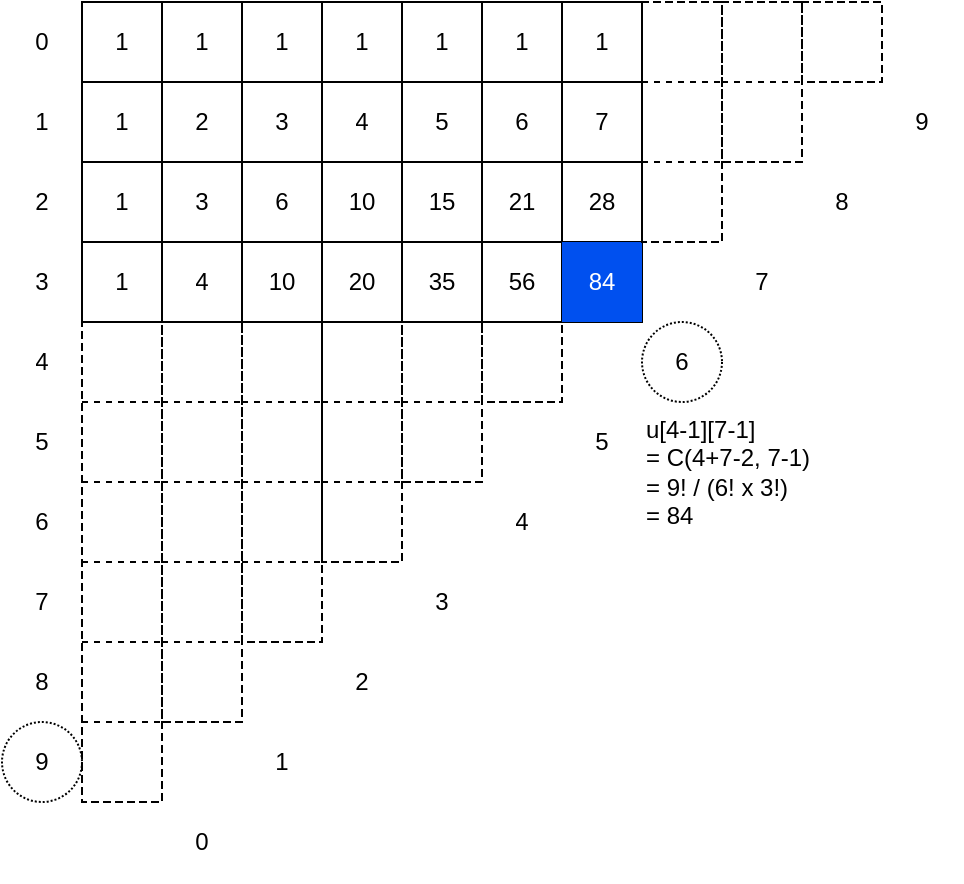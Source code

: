 <mxfile version="24.7.17">
  <diagram name="Page-1" id="bAZ0HwEIb0l5Co6V1uOS">
    <mxGraphModel dx="1008" dy="824" grid="1" gridSize="10" guides="1" tooltips="1" connect="1" arrows="1" fold="1" page="1" pageScale="1" pageWidth="850" pageHeight="1100" math="0" shadow="0">
      <root>
        <mxCell id="0" />
        <mxCell id="1" parent="0" />
        <mxCell id="w5etXG9KgWKZbEA6oeP--1" value="" style="shape=table;startSize=0;container=1;collapsible=0;childLayout=tableLayout;fillColor=none;" parent="1" vertex="1">
          <mxGeometry x="80" y="80" width="280" height="160" as="geometry" />
        </mxCell>
        <mxCell id="w5etXG9KgWKZbEA6oeP--2" value="" style="shape=tableRow;horizontal=0;startSize=0;swimlaneHead=0;swimlaneBody=0;strokeColor=inherit;top=0;left=0;bottom=0;right=0;collapsible=0;dropTarget=0;fillColor=none;points=[[0,0.5],[1,0.5]];portConstraint=eastwest;" parent="w5etXG9KgWKZbEA6oeP--1" vertex="1">
          <mxGeometry width="280" height="40" as="geometry" />
        </mxCell>
        <mxCell id="w5etXG9KgWKZbEA6oeP--3" value="1" style="shape=partialRectangle;html=1;whiteSpace=wrap;connectable=0;strokeColor=inherit;overflow=hidden;fillColor=none;top=0;left=0;bottom=0;right=0;pointerEvents=1;" parent="w5etXG9KgWKZbEA6oeP--2" vertex="1">
          <mxGeometry width="40" height="40" as="geometry">
            <mxRectangle width="40" height="40" as="alternateBounds" />
          </mxGeometry>
        </mxCell>
        <mxCell id="w5etXG9KgWKZbEA6oeP--4" value="1" style="shape=partialRectangle;html=1;whiteSpace=wrap;connectable=0;strokeColor=inherit;overflow=hidden;fillColor=none;top=0;left=0;bottom=0;right=0;pointerEvents=1;" parent="w5etXG9KgWKZbEA6oeP--2" vertex="1">
          <mxGeometry x="40" width="40" height="40" as="geometry">
            <mxRectangle width="40" height="40" as="alternateBounds" />
          </mxGeometry>
        </mxCell>
        <mxCell id="w5etXG9KgWKZbEA6oeP--5" value="1" style="shape=partialRectangle;html=1;whiteSpace=wrap;connectable=0;strokeColor=inherit;overflow=hidden;fillColor=none;top=0;left=0;bottom=0;right=0;pointerEvents=1;" parent="w5etXG9KgWKZbEA6oeP--2" vertex="1">
          <mxGeometry x="80" width="40" height="40" as="geometry">
            <mxRectangle width="40" height="40" as="alternateBounds" />
          </mxGeometry>
        </mxCell>
        <mxCell id="w5etXG9KgWKZbEA6oeP--6" value="1" style="shape=partialRectangle;html=1;whiteSpace=wrap;connectable=0;strokeColor=inherit;overflow=hidden;fillColor=none;top=0;left=0;bottom=0;right=0;pointerEvents=1;" parent="w5etXG9KgWKZbEA6oeP--2" vertex="1">
          <mxGeometry x="120" width="40" height="40" as="geometry">
            <mxRectangle width="40" height="40" as="alternateBounds" />
          </mxGeometry>
        </mxCell>
        <mxCell id="w5etXG9KgWKZbEA6oeP--7" value="1" style="shape=partialRectangle;html=1;whiteSpace=wrap;connectable=0;strokeColor=inherit;overflow=hidden;fillColor=none;top=0;left=0;bottom=0;right=0;pointerEvents=1;" parent="w5etXG9KgWKZbEA6oeP--2" vertex="1">
          <mxGeometry x="160" width="40" height="40" as="geometry">
            <mxRectangle width="40" height="40" as="alternateBounds" />
          </mxGeometry>
        </mxCell>
        <mxCell id="w5etXG9KgWKZbEA6oeP--8" value="1" style="shape=partialRectangle;html=1;whiteSpace=wrap;connectable=0;strokeColor=inherit;overflow=hidden;fillColor=none;top=0;left=0;bottom=0;right=0;pointerEvents=1;" parent="w5etXG9KgWKZbEA6oeP--2" vertex="1">
          <mxGeometry x="200" width="40" height="40" as="geometry">
            <mxRectangle width="40" height="40" as="alternateBounds" />
          </mxGeometry>
        </mxCell>
        <mxCell id="w5etXG9KgWKZbEA6oeP--9" value="1" style="shape=partialRectangle;html=1;whiteSpace=wrap;connectable=0;strokeColor=inherit;overflow=hidden;fillColor=none;top=0;left=0;bottom=0;right=0;pointerEvents=1;" parent="w5etXG9KgWKZbEA6oeP--2" vertex="1">
          <mxGeometry x="240" width="40" height="40" as="geometry">
            <mxRectangle width="40" height="40" as="alternateBounds" />
          </mxGeometry>
        </mxCell>
        <mxCell id="w5etXG9KgWKZbEA6oeP--10" value="" style="shape=tableRow;horizontal=0;startSize=0;swimlaneHead=0;swimlaneBody=0;strokeColor=inherit;top=0;left=0;bottom=0;right=0;collapsible=0;dropTarget=0;fillColor=none;points=[[0,0.5],[1,0.5]];portConstraint=eastwest;" parent="w5etXG9KgWKZbEA6oeP--1" vertex="1">
          <mxGeometry y="40" width="280" height="40" as="geometry" />
        </mxCell>
        <mxCell id="w5etXG9KgWKZbEA6oeP--11" value="1" style="shape=partialRectangle;html=1;whiteSpace=wrap;connectable=0;strokeColor=inherit;overflow=hidden;fillColor=none;top=0;left=0;bottom=0;right=0;pointerEvents=1;" parent="w5etXG9KgWKZbEA6oeP--10" vertex="1">
          <mxGeometry width="40" height="40" as="geometry">
            <mxRectangle width="40" height="40" as="alternateBounds" />
          </mxGeometry>
        </mxCell>
        <mxCell id="w5etXG9KgWKZbEA6oeP--12" value="2" style="shape=partialRectangle;html=1;whiteSpace=wrap;connectable=0;strokeColor=inherit;overflow=hidden;fillColor=none;top=0;left=0;bottom=0;right=0;pointerEvents=1;" parent="w5etXG9KgWKZbEA6oeP--10" vertex="1">
          <mxGeometry x="40" width="40" height="40" as="geometry">
            <mxRectangle width="40" height="40" as="alternateBounds" />
          </mxGeometry>
        </mxCell>
        <mxCell id="w5etXG9KgWKZbEA6oeP--13" value="3" style="shape=partialRectangle;html=1;whiteSpace=wrap;connectable=0;strokeColor=inherit;overflow=hidden;fillColor=none;top=0;left=0;bottom=0;right=0;pointerEvents=1;" parent="w5etXG9KgWKZbEA6oeP--10" vertex="1">
          <mxGeometry x="80" width="40" height="40" as="geometry">
            <mxRectangle width="40" height="40" as="alternateBounds" />
          </mxGeometry>
        </mxCell>
        <mxCell id="w5etXG9KgWKZbEA6oeP--14" value="4" style="shape=partialRectangle;html=1;whiteSpace=wrap;connectable=0;strokeColor=inherit;overflow=hidden;fillColor=none;top=0;left=0;bottom=0;right=0;pointerEvents=1;" parent="w5etXG9KgWKZbEA6oeP--10" vertex="1">
          <mxGeometry x="120" width="40" height="40" as="geometry">
            <mxRectangle width="40" height="40" as="alternateBounds" />
          </mxGeometry>
        </mxCell>
        <mxCell id="w5etXG9KgWKZbEA6oeP--15" value="5" style="shape=partialRectangle;html=1;whiteSpace=wrap;connectable=0;strokeColor=inherit;overflow=hidden;fillColor=none;top=0;left=0;bottom=0;right=0;pointerEvents=1;" parent="w5etXG9KgWKZbEA6oeP--10" vertex="1">
          <mxGeometry x="160" width="40" height="40" as="geometry">
            <mxRectangle width="40" height="40" as="alternateBounds" />
          </mxGeometry>
        </mxCell>
        <mxCell id="w5etXG9KgWKZbEA6oeP--16" value="6" style="shape=partialRectangle;html=1;whiteSpace=wrap;connectable=0;strokeColor=inherit;overflow=hidden;fillColor=none;top=0;left=0;bottom=0;right=0;pointerEvents=1;" parent="w5etXG9KgWKZbEA6oeP--10" vertex="1">
          <mxGeometry x="200" width="40" height="40" as="geometry">
            <mxRectangle width="40" height="40" as="alternateBounds" />
          </mxGeometry>
        </mxCell>
        <mxCell id="w5etXG9KgWKZbEA6oeP--17" value="7" style="shape=partialRectangle;html=1;whiteSpace=wrap;connectable=0;strokeColor=inherit;overflow=hidden;fillColor=none;top=0;left=0;bottom=0;right=0;pointerEvents=1;" parent="w5etXG9KgWKZbEA6oeP--10" vertex="1">
          <mxGeometry x="240" width="40" height="40" as="geometry">
            <mxRectangle width="40" height="40" as="alternateBounds" />
          </mxGeometry>
        </mxCell>
        <mxCell id="w5etXG9KgWKZbEA6oeP--18" value="" style="shape=tableRow;horizontal=0;startSize=0;swimlaneHead=0;swimlaneBody=0;strokeColor=inherit;top=0;left=0;bottom=0;right=0;collapsible=0;dropTarget=0;fillColor=none;points=[[0,0.5],[1,0.5]];portConstraint=eastwest;" parent="w5etXG9KgWKZbEA6oeP--1" vertex="1">
          <mxGeometry y="80" width="280" height="40" as="geometry" />
        </mxCell>
        <mxCell id="w5etXG9KgWKZbEA6oeP--19" value="1" style="shape=partialRectangle;html=1;whiteSpace=wrap;connectable=0;strokeColor=inherit;overflow=hidden;fillColor=none;top=0;left=0;bottom=0;right=0;pointerEvents=1;" parent="w5etXG9KgWKZbEA6oeP--18" vertex="1">
          <mxGeometry width="40" height="40" as="geometry">
            <mxRectangle width="40" height="40" as="alternateBounds" />
          </mxGeometry>
        </mxCell>
        <mxCell id="w5etXG9KgWKZbEA6oeP--20" value="3" style="shape=partialRectangle;html=1;whiteSpace=wrap;connectable=0;strokeColor=inherit;overflow=hidden;fillColor=none;top=0;left=0;bottom=0;right=0;pointerEvents=1;" parent="w5etXG9KgWKZbEA6oeP--18" vertex="1">
          <mxGeometry x="40" width="40" height="40" as="geometry">
            <mxRectangle width="40" height="40" as="alternateBounds" />
          </mxGeometry>
        </mxCell>
        <mxCell id="w5etXG9KgWKZbEA6oeP--21" value="6" style="shape=partialRectangle;html=1;whiteSpace=wrap;connectable=0;strokeColor=inherit;overflow=hidden;fillColor=none;top=0;left=0;bottom=0;right=0;pointerEvents=1;" parent="w5etXG9KgWKZbEA6oeP--18" vertex="1">
          <mxGeometry x="80" width="40" height="40" as="geometry">
            <mxRectangle width="40" height="40" as="alternateBounds" />
          </mxGeometry>
        </mxCell>
        <mxCell id="w5etXG9KgWKZbEA6oeP--22" value="10" style="shape=partialRectangle;html=1;whiteSpace=wrap;connectable=0;strokeColor=inherit;overflow=hidden;fillColor=none;top=0;left=0;bottom=0;right=0;pointerEvents=1;" parent="w5etXG9KgWKZbEA6oeP--18" vertex="1">
          <mxGeometry x="120" width="40" height="40" as="geometry">
            <mxRectangle width="40" height="40" as="alternateBounds" />
          </mxGeometry>
        </mxCell>
        <mxCell id="w5etXG9KgWKZbEA6oeP--23" value="15" style="shape=partialRectangle;html=1;whiteSpace=wrap;connectable=0;strokeColor=inherit;overflow=hidden;fillColor=none;top=0;left=0;bottom=0;right=0;pointerEvents=1;" parent="w5etXG9KgWKZbEA6oeP--18" vertex="1">
          <mxGeometry x="160" width="40" height="40" as="geometry">
            <mxRectangle width="40" height="40" as="alternateBounds" />
          </mxGeometry>
        </mxCell>
        <mxCell id="w5etXG9KgWKZbEA6oeP--24" value="21" style="shape=partialRectangle;html=1;whiteSpace=wrap;connectable=0;strokeColor=inherit;overflow=hidden;fillColor=none;top=0;left=0;bottom=0;right=0;pointerEvents=1;" parent="w5etXG9KgWKZbEA6oeP--18" vertex="1">
          <mxGeometry x="200" width="40" height="40" as="geometry">
            <mxRectangle width="40" height="40" as="alternateBounds" />
          </mxGeometry>
        </mxCell>
        <mxCell id="w5etXG9KgWKZbEA6oeP--25" value="28" style="shape=partialRectangle;html=1;whiteSpace=wrap;connectable=0;strokeColor=inherit;overflow=hidden;fillColor=none;top=0;left=0;bottom=0;right=0;pointerEvents=1;" parent="w5etXG9KgWKZbEA6oeP--18" vertex="1">
          <mxGeometry x="240" width="40" height="40" as="geometry">
            <mxRectangle width="40" height="40" as="alternateBounds" />
          </mxGeometry>
        </mxCell>
        <mxCell id="w5etXG9KgWKZbEA6oeP--26" value="" style="shape=tableRow;horizontal=0;startSize=0;swimlaneHead=0;swimlaneBody=0;strokeColor=inherit;top=0;left=0;bottom=0;right=0;collapsible=0;dropTarget=0;fillColor=none;points=[[0,0.5],[1,0.5]];portConstraint=eastwest;" parent="w5etXG9KgWKZbEA6oeP--1" vertex="1">
          <mxGeometry y="120" width="280" height="40" as="geometry" />
        </mxCell>
        <mxCell id="w5etXG9KgWKZbEA6oeP--27" value="1" style="shape=partialRectangle;html=1;whiteSpace=wrap;connectable=0;strokeColor=inherit;overflow=hidden;fillColor=none;top=0;left=0;bottom=0;right=0;pointerEvents=1;" parent="w5etXG9KgWKZbEA6oeP--26" vertex="1">
          <mxGeometry width="40" height="40" as="geometry">
            <mxRectangle width="40" height="40" as="alternateBounds" />
          </mxGeometry>
        </mxCell>
        <mxCell id="w5etXG9KgWKZbEA6oeP--28" value="4" style="shape=partialRectangle;html=1;whiteSpace=wrap;connectable=0;strokeColor=inherit;overflow=hidden;fillColor=none;top=0;left=0;bottom=0;right=0;pointerEvents=1;" parent="w5etXG9KgWKZbEA6oeP--26" vertex="1">
          <mxGeometry x="40" width="40" height="40" as="geometry">
            <mxRectangle width="40" height="40" as="alternateBounds" />
          </mxGeometry>
        </mxCell>
        <mxCell id="w5etXG9KgWKZbEA6oeP--29" value="10" style="shape=partialRectangle;html=1;whiteSpace=wrap;connectable=0;strokeColor=inherit;overflow=hidden;fillColor=none;top=0;left=0;bottom=0;right=0;pointerEvents=1;" parent="w5etXG9KgWKZbEA6oeP--26" vertex="1">
          <mxGeometry x="80" width="40" height="40" as="geometry">
            <mxRectangle width="40" height="40" as="alternateBounds" />
          </mxGeometry>
        </mxCell>
        <mxCell id="w5etXG9KgWKZbEA6oeP--30" value="20" style="shape=partialRectangle;html=1;whiteSpace=wrap;connectable=0;strokeColor=inherit;overflow=hidden;fillColor=none;top=0;left=0;bottom=0;right=0;pointerEvents=1;" parent="w5etXG9KgWKZbEA6oeP--26" vertex="1">
          <mxGeometry x="120" width="40" height="40" as="geometry">
            <mxRectangle width="40" height="40" as="alternateBounds" />
          </mxGeometry>
        </mxCell>
        <mxCell id="w5etXG9KgWKZbEA6oeP--31" value="35" style="shape=partialRectangle;html=1;whiteSpace=wrap;connectable=0;strokeColor=inherit;overflow=hidden;fillColor=none;top=0;left=0;bottom=0;right=0;pointerEvents=1;" parent="w5etXG9KgWKZbEA6oeP--26" vertex="1">
          <mxGeometry x="160" width="40" height="40" as="geometry">
            <mxRectangle width="40" height="40" as="alternateBounds" />
          </mxGeometry>
        </mxCell>
        <mxCell id="w5etXG9KgWKZbEA6oeP--32" value="56" style="shape=partialRectangle;html=1;whiteSpace=wrap;connectable=0;strokeColor=inherit;overflow=hidden;fillColor=none;top=0;left=0;bottom=0;right=0;pointerEvents=1;" parent="w5etXG9KgWKZbEA6oeP--26" vertex="1">
          <mxGeometry x="200" width="40" height="40" as="geometry">
            <mxRectangle width="40" height="40" as="alternateBounds" />
          </mxGeometry>
        </mxCell>
        <mxCell id="w5etXG9KgWKZbEA6oeP--33" value="84" style="shape=partialRectangle;html=1;whiteSpace=wrap;connectable=0;strokeColor=#001DBC;overflow=hidden;fillColor=#0050ef;top=0;left=0;bottom=0;right=0;pointerEvents=1;fillStyle=auto;strokeWidth=3;fontColor=#ffffff;" parent="w5etXG9KgWKZbEA6oeP--26" vertex="1">
          <mxGeometry x="240" width="40" height="40" as="geometry">
            <mxRectangle width="40" height="40" as="alternateBounds" />
          </mxGeometry>
        </mxCell>
        <mxCell id="w5etXG9KgWKZbEA6oeP--46" value="" style="shape=table;startSize=0;container=1;collapsible=0;childLayout=tableLayout;fillColor=none;strokeColor=none;" parent="1" vertex="1">
          <mxGeometry x="40" y="80" width="40" height="400" as="geometry" />
        </mxCell>
        <mxCell id="w5etXG9KgWKZbEA6oeP--47" value="" style="shape=tableRow;horizontal=0;startSize=0;swimlaneHead=0;swimlaneBody=0;strokeColor=inherit;top=0;left=0;bottom=0;right=0;collapsible=0;dropTarget=0;fillColor=none;points=[[0,0.5],[1,0.5]];portConstraint=eastwest;" parent="w5etXG9KgWKZbEA6oeP--46" vertex="1">
          <mxGeometry width="40" height="40" as="geometry" />
        </mxCell>
        <mxCell id="w5etXG9KgWKZbEA6oeP--48" value="0" style="shape=partialRectangle;html=1;whiteSpace=wrap;connectable=0;strokeColor=inherit;overflow=hidden;fillColor=none;top=0;left=0;bottom=0;right=0;pointerEvents=1;" parent="w5etXG9KgWKZbEA6oeP--47" vertex="1">
          <mxGeometry width="40" height="40" as="geometry">
            <mxRectangle width="40" height="40" as="alternateBounds" />
          </mxGeometry>
        </mxCell>
        <mxCell id="w5etXG9KgWKZbEA6oeP--49" value="" style="shape=tableRow;horizontal=0;startSize=0;swimlaneHead=0;swimlaneBody=0;strokeColor=inherit;top=0;left=0;bottom=0;right=0;collapsible=0;dropTarget=0;fillColor=none;points=[[0,0.5],[1,0.5]];portConstraint=eastwest;" parent="w5etXG9KgWKZbEA6oeP--46" vertex="1">
          <mxGeometry y="40" width="40" height="40" as="geometry" />
        </mxCell>
        <mxCell id="w5etXG9KgWKZbEA6oeP--50" value="1" style="shape=partialRectangle;html=1;whiteSpace=wrap;connectable=0;strokeColor=inherit;overflow=hidden;fillColor=none;top=0;left=0;bottom=0;right=0;pointerEvents=1;" parent="w5etXG9KgWKZbEA6oeP--49" vertex="1">
          <mxGeometry width="40" height="40" as="geometry">
            <mxRectangle width="40" height="40" as="alternateBounds" />
          </mxGeometry>
        </mxCell>
        <mxCell id="w5etXG9KgWKZbEA6oeP--51" value="" style="shape=tableRow;horizontal=0;startSize=0;swimlaneHead=0;swimlaneBody=0;strokeColor=inherit;top=0;left=0;bottom=0;right=0;collapsible=0;dropTarget=0;fillColor=none;points=[[0,0.5],[1,0.5]];portConstraint=eastwest;" parent="w5etXG9KgWKZbEA6oeP--46" vertex="1">
          <mxGeometry y="80" width="40" height="40" as="geometry" />
        </mxCell>
        <mxCell id="w5etXG9KgWKZbEA6oeP--52" value="2" style="shape=partialRectangle;html=1;whiteSpace=wrap;connectable=0;strokeColor=inherit;overflow=hidden;fillColor=none;top=0;left=0;bottom=0;right=0;pointerEvents=1;" parent="w5etXG9KgWKZbEA6oeP--51" vertex="1">
          <mxGeometry width="40" height="40" as="geometry">
            <mxRectangle width="40" height="40" as="alternateBounds" />
          </mxGeometry>
        </mxCell>
        <mxCell id="w5etXG9KgWKZbEA6oeP--53" value="" style="shape=tableRow;horizontal=0;startSize=0;swimlaneHead=0;swimlaneBody=0;strokeColor=inherit;top=0;left=0;bottom=0;right=0;collapsible=0;dropTarget=0;fillColor=none;points=[[0,0.5],[1,0.5]];portConstraint=eastwest;" parent="w5etXG9KgWKZbEA6oeP--46" vertex="1">
          <mxGeometry y="120" width="40" height="40" as="geometry" />
        </mxCell>
        <mxCell id="w5etXG9KgWKZbEA6oeP--54" value="3" style="shape=partialRectangle;html=1;whiteSpace=wrap;connectable=0;strokeColor=inherit;overflow=hidden;fillColor=none;top=0;left=0;bottom=0;right=0;pointerEvents=1;" parent="w5etXG9KgWKZbEA6oeP--53" vertex="1">
          <mxGeometry width="40" height="40" as="geometry">
            <mxRectangle width="40" height="40" as="alternateBounds" />
          </mxGeometry>
        </mxCell>
        <mxCell id="w5etXG9KgWKZbEA6oeP--55" value="" style="shape=tableRow;horizontal=0;startSize=0;swimlaneHead=0;swimlaneBody=0;strokeColor=inherit;top=0;left=0;bottom=0;right=0;collapsible=0;dropTarget=0;fillColor=none;points=[[0,0.5],[1,0.5]];portConstraint=eastwest;" parent="w5etXG9KgWKZbEA6oeP--46" vertex="1">
          <mxGeometry y="160" width="40" height="40" as="geometry" />
        </mxCell>
        <mxCell id="w5etXG9KgWKZbEA6oeP--56" value="4" style="shape=partialRectangle;html=1;whiteSpace=wrap;connectable=0;strokeColor=inherit;overflow=hidden;fillColor=none;top=0;left=0;bottom=0;right=0;pointerEvents=1;" parent="w5etXG9KgWKZbEA6oeP--55" vertex="1">
          <mxGeometry width="40" height="40" as="geometry">
            <mxRectangle width="40" height="40" as="alternateBounds" />
          </mxGeometry>
        </mxCell>
        <mxCell id="w5etXG9KgWKZbEA6oeP--57" value="" style="shape=tableRow;horizontal=0;startSize=0;swimlaneHead=0;swimlaneBody=0;strokeColor=inherit;top=0;left=0;bottom=0;right=0;collapsible=0;dropTarget=0;fillColor=none;points=[[0,0.5],[1,0.5]];portConstraint=eastwest;" parent="w5etXG9KgWKZbEA6oeP--46" vertex="1">
          <mxGeometry y="200" width="40" height="40" as="geometry" />
        </mxCell>
        <mxCell id="w5etXG9KgWKZbEA6oeP--58" value="5" style="shape=partialRectangle;html=1;whiteSpace=wrap;connectable=0;strokeColor=inherit;overflow=hidden;fillColor=none;top=0;left=0;bottom=0;right=0;pointerEvents=1;" parent="w5etXG9KgWKZbEA6oeP--57" vertex="1">
          <mxGeometry width="40" height="40" as="geometry">
            <mxRectangle width="40" height="40" as="alternateBounds" />
          </mxGeometry>
        </mxCell>
        <mxCell id="w5etXG9KgWKZbEA6oeP--59" value="" style="shape=tableRow;horizontal=0;startSize=0;swimlaneHead=0;swimlaneBody=0;strokeColor=inherit;top=0;left=0;bottom=0;right=0;collapsible=0;dropTarget=0;fillColor=none;points=[[0,0.5],[1,0.5]];portConstraint=eastwest;" parent="w5etXG9KgWKZbEA6oeP--46" vertex="1">
          <mxGeometry y="240" width="40" height="40" as="geometry" />
        </mxCell>
        <mxCell id="w5etXG9KgWKZbEA6oeP--60" value="6" style="shape=partialRectangle;html=1;whiteSpace=wrap;connectable=0;strokeColor=inherit;overflow=hidden;fillColor=none;top=0;left=0;bottom=0;right=0;pointerEvents=1;" parent="w5etXG9KgWKZbEA6oeP--59" vertex="1">
          <mxGeometry width="40" height="40" as="geometry">
            <mxRectangle width="40" height="40" as="alternateBounds" />
          </mxGeometry>
        </mxCell>
        <mxCell id="w5etXG9KgWKZbEA6oeP--61" value="" style="shape=tableRow;horizontal=0;startSize=0;swimlaneHead=0;swimlaneBody=0;strokeColor=inherit;top=0;left=0;bottom=0;right=0;collapsible=0;dropTarget=0;fillColor=none;points=[[0,0.5],[1,0.5]];portConstraint=eastwest;" parent="w5etXG9KgWKZbEA6oeP--46" vertex="1">
          <mxGeometry y="280" width="40" height="40" as="geometry" />
        </mxCell>
        <mxCell id="w5etXG9KgWKZbEA6oeP--62" value="7" style="shape=partialRectangle;html=1;whiteSpace=wrap;connectable=0;strokeColor=inherit;overflow=hidden;fillColor=none;top=0;left=0;bottom=0;right=0;pointerEvents=1;" parent="w5etXG9KgWKZbEA6oeP--61" vertex="1">
          <mxGeometry width="40" height="40" as="geometry">
            <mxRectangle width="40" height="40" as="alternateBounds" />
          </mxGeometry>
        </mxCell>
        <mxCell id="w5etXG9KgWKZbEA6oeP--63" value="" style="shape=tableRow;horizontal=0;startSize=0;swimlaneHead=0;swimlaneBody=0;strokeColor=inherit;top=0;left=0;bottom=0;right=0;collapsible=0;dropTarget=0;fillColor=none;points=[[0,0.5],[1,0.5]];portConstraint=eastwest;" parent="w5etXG9KgWKZbEA6oeP--46" vertex="1">
          <mxGeometry y="320" width="40" height="40" as="geometry" />
        </mxCell>
        <mxCell id="w5etXG9KgWKZbEA6oeP--64" value="8" style="shape=partialRectangle;html=1;whiteSpace=wrap;connectable=0;strokeColor=inherit;overflow=hidden;fillColor=none;top=0;left=0;bottom=0;right=0;pointerEvents=1;" parent="w5etXG9KgWKZbEA6oeP--63" vertex="1">
          <mxGeometry width="40" height="40" as="geometry">
            <mxRectangle width="40" height="40" as="alternateBounds" />
          </mxGeometry>
        </mxCell>
        <mxCell id="w5etXG9KgWKZbEA6oeP--65" value="" style="shape=tableRow;horizontal=0;startSize=0;swimlaneHead=0;swimlaneBody=0;strokeColor=inherit;top=0;left=0;bottom=0;right=0;collapsible=0;dropTarget=0;fillColor=none;points=[[0,0.5],[1,0.5]];portConstraint=eastwest;" parent="w5etXG9KgWKZbEA6oeP--46" vertex="1">
          <mxGeometry y="360" width="40" height="40" as="geometry" />
        </mxCell>
        <mxCell id="w5etXG9KgWKZbEA6oeP--66" value="9" style="shape=partialRectangle;html=1;whiteSpace=wrap;connectable=0;strokeColor=inherit;overflow=hidden;fillColor=none;top=0;left=0;bottom=0;right=0;pointerEvents=1;" parent="w5etXG9KgWKZbEA6oeP--65" vertex="1">
          <mxGeometry width="40" height="40" as="geometry">
            <mxRectangle width="40" height="40" as="alternateBounds" />
          </mxGeometry>
        </mxCell>
        <mxCell id="w5etXG9KgWKZbEA6oeP--67" value="" style="shape=table;startSize=0;container=1;collapsible=0;childLayout=tableLayout;dashed=1;fillColor=none;" parent="1" vertex="1">
          <mxGeometry x="80" y="240" width="40" height="240" as="geometry" />
        </mxCell>
        <mxCell id="w5etXG9KgWKZbEA6oeP--68" value="" style="shape=tableRow;horizontal=0;startSize=0;swimlaneHead=0;swimlaneBody=0;strokeColor=inherit;top=0;left=0;bottom=0;right=0;collapsible=0;dropTarget=0;fillColor=none;points=[[0,0.5],[1,0.5]];portConstraint=eastwest;" parent="w5etXG9KgWKZbEA6oeP--67" vertex="1">
          <mxGeometry width="40" height="40" as="geometry" />
        </mxCell>
        <mxCell id="w5etXG9KgWKZbEA6oeP--69" value="" style="shape=partialRectangle;html=1;whiteSpace=wrap;connectable=0;strokeColor=inherit;overflow=hidden;fillColor=none;top=0;left=0;bottom=0;right=0;pointerEvents=1;" parent="w5etXG9KgWKZbEA6oeP--68" vertex="1">
          <mxGeometry width="40" height="40" as="geometry">
            <mxRectangle width="40" height="40" as="alternateBounds" />
          </mxGeometry>
        </mxCell>
        <mxCell id="w5etXG9KgWKZbEA6oeP--70" value="" style="shape=tableRow;horizontal=0;startSize=0;swimlaneHead=0;swimlaneBody=0;strokeColor=inherit;top=0;left=0;bottom=0;right=0;collapsible=0;dropTarget=0;fillColor=none;points=[[0,0.5],[1,0.5]];portConstraint=eastwest;" parent="w5etXG9KgWKZbEA6oeP--67" vertex="1">
          <mxGeometry y="40" width="40" height="40" as="geometry" />
        </mxCell>
        <mxCell id="w5etXG9KgWKZbEA6oeP--71" value="" style="shape=partialRectangle;html=1;whiteSpace=wrap;connectable=0;strokeColor=inherit;overflow=hidden;fillColor=none;top=0;left=0;bottom=0;right=0;pointerEvents=1;" parent="w5etXG9KgWKZbEA6oeP--70" vertex="1">
          <mxGeometry width="40" height="40" as="geometry">
            <mxRectangle width="40" height="40" as="alternateBounds" />
          </mxGeometry>
        </mxCell>
        <mxCell id="w5etXG9KgWKZbEA6oeP--72" value="" style="shape=tableRow;horizontal=0;startSize=0;swimlaneHead=0;swimlaneBody=0;strokeColor=inherit;top=0;left=0;bottom=0;right=0;collapsible=0;dropTarget=0;fillColor=none;points=[[0,0.5],[1,0.5]];portConstraint=eastwest;" parent="w5etXG9KgWKZbEA6oeP--67" vertex="1">
          <mxGeometry y="80" width="40" height="40" as="geometry" />
        </mxCell>
        <mxCell id="w5etXG9KgWKZbEA6oeP--73" value="" style="shape=partialRectangle;html=1;whiteSpace=wrap;connectable=0;strokeColor=inherit;overflow=hidden;fillColor=none;top=0;left=0;bottom=0;right=0;pointerEvents=1;" parent="w5etXG9KgWKZbEA6oeP--72" vertex="1">
          <mxGeometry width="40" height="40" as="geometry">
            <mxRectangle width="40" height="40" as="alternateBounds" />
          </mxGeometry>
        </mxCell>
        <mxCell id="w5etXG9KgWKZbEA6oeP--74" value="" style="shape=tableRow;horizontal=0;startSize=0;swimlaneHead=0;swimlaneBody=0;strokeColor=inherit;top=0;left=0;bottom=0;right=0;collapsible=0;dropTarget=0;fillColor=none;points=[[0,0.5],[1,0.5]];portConstraint=eastwest;" parent="w5etXG9KgWKZbEA6oeP--67" vertex="1">
          <mxGeometry y="120" width="40" height="40" as="geometry" />
        </mxCell>
        <mxCell id="w5etXG9KgWKZbEA6oeP--75" value="" style="shape=partialRectangle;html=1;whiteSpace=wrap;connectable=0;strokeColor=inherit;overflow=hidden;fillColor=none;top=0;left=0;bottom=0;right=0;pointerEvents=1;" parent="w5etXG9KgWKZbEA6oeP--74" vertex="1">
          <mxGeometry width="40" height="40" as="geometry">
            <mxRectangle width="40" height="40" as="alternateBounds" />
          </mxGeometry>
        </mxCell>
        <mxCell id="w5etXG9KgWKZbEA6oeP--76" value="" style="shape=tableRow;horizontal=0;startSize=0;swimlaneHead=0;swimlaneBody=0;strokeColor=inherit;top=0;left=0;bottom=0;right=0;collapsible=0;dropTarget=0;fillColor=none;points=[[0,0.5],[1,0.5]];portConstraint=eastwest;" parent="w5etXG9KgWKZbEA6oeP--67" vertex="1">
          <mxGeometry y="160" width="40" height="40" as="geometry" />
        </mxCell>
        <mxCell id="w5etXG9KgWKZbEA6oeP--77" value="" style="shape=partialRectangle;html=1;whiteSpace=wrap;connectable=0;strokeColor=inherit;overflow=hidden;fillColor=none;top=0;left=0;bottom=0;right=0;pointerEvents=1;" parent="w5etXG9KgWKZbEA6oeP--76" vertex="1">
          <mxGeometry width="40" height="40" as="geometry">
            <mxRectangle width="40" height="40" as="alternateBounds" />
          </mxGeometry>
        </mxCell>
        <mxCell id="w5etXG9KgWKZbEA6oeP--78" value="" style="shape=tableRow;horizontal=0;startSize=0;swimlaneHead=0;swimlaneBody=0;strokeColor=inherit;top=0;left=0;bottom=0;right=0;collapsible=0;dropTarget=0;fillColor=none;points=[[0,0.5],[1,0.5]];portConstraint=eastwest;" parent="w5etXG9KgWKZbEA6oeP--67" vertex="1">
          <mxGeometry y="200" width="40" height="40" as="geometry" />
        </mxCell>
        <mxCell id="w5etXG9KgWKZbEA6oeP--79" value="" style="shape=partialRectangle;html=1;whiteSpace=wrap;connectable=0;strokeColor=inherit;overflow=hidden;fillColor=none;top=0;left=0;bottom=0;right=0;pointerEvents=1;" parent="w5etXG9KgWKZbEA6oeP--78" vertex="1">
          <mxGeometry width="40" height="40" as="geometry">
            <mxRectangle width="40" height="40" as="alternateBounds" />
          </mxGeometry>
        </mxCell>
        <mxCell id="w5etXG9KgWKZbEA6oeP--80" value="" style="shape=table;startSize=0;container=1;collapsible=0;childLayout=tableLayout;dashed=1;fillColor=none;" parent="1" vertex="1">
          <mxGeometry x="120" y="240" width="40" height="200" as="geometry" />
        </mxCell>
        <mxCell id="w5etXG9KgWKZbEA6oeP--81" value="" style="shape=tableRow;horizontal=0;startSize=0;swimlaneHead=0;swimlaneBody=0;strokeColor=inherit;top=0;left=0;bottom=0;right=0;collapsible=0;dropTarget=0;fillColor=none;points=[[0,0.5],[1,0.5]];portConstraint=eastwest;" parent="w5etXG9KgWKZbEA6oeP--80" vertex="1">
          <mxGeometry width="40" height="40" as="geometry" />
        </mxCell>
        <mxCell id="w5etXG9KgWKZbEA6oeP--82" value="" style="shape=partialRectangle;html=1;whiteSpace=wrap;connectable=0;strokeColor=inherit;overflow=hidden;fillColor=none;top=0;left=0;bottom=0;right=0;pointerEvents=1;" parent="w5etXG9KgWKZbEA6oeP--81" vertex="1">
          <mxGeometry width="40" height="40" as="geometry">
            <mxRectangle width="40" height="40" as="alternateBounds" />
          </mxGeometry>
        </mxCell>
        <mxCell id="w5etXG9KgWKZbEA6oeP--83" value="" style="shape=tableRow;horizontal=0;startSize=0;swimlaneHead=0;swimlaneBody=0;strokeColor=inherit;top=0;left=0;bottom=0;right=0;collapsible=0;dropTarget=0;fillColor=none;points=[[0,0.5],[1,0.5]];portConstraint=eastwest;" parent="w5etXG9KgWKZbEA6oeP--80" vertex="1">
          <mxGeometry y="40" width="40" height="40" as="geometry" />
        </mxCell>
        <mxCell id="w5etXG9KgWKZbEA6oeP--84" value="" style="shape=partialRectangle;html=1;whiteSpace=wrap;connectable=0;strokeColor=inherit;overflow=hidden;fillColor=none;top=0;left=0;bottom=0;right=0;pointerEvents=1;" parent="w5etXG9KgWKZbEA6oeP--83" vertex="1">
          <mxGeometry width="40" height="40" as="geometry">
            <mxRectangle width="40" height="40" as="alternateBounds" />
          </mxGeometry>
        </mxCell>
        <mxCell id="w5etXG9KgWKZbEA6oeP--85" value="" style="shape=tableRow;horizontal=0;startSize=0;swimlaneHead=0;swimlaneBody=0;strokeColor=inherit;top=0;left=0;bottom=0;right=0;collapsible=0;dropTarget=0;fillColor=none;points=[[0,0.5],[1,0.5]];portConstraint=eastwest;" parent="w5etXG9KgWKZbEA6oeP--80" vertex="1">
          <mxGeometry y="80" width="40" height="40" as="geometry" />
        </mxCell>
        <mxCell id="w5etXG9KgWKZbEA6oeP--86" value="" style="shape=partialRectangle;html=1;whiteSpace=wrap;connectable=0;strokeColor=inherit;overflow=hidden;fillColor=none;top=0;left=0;bottom=0;right=0;pointerEvents=1;" parent="w5etXG9KgWKZbEA6oeP--85" vertex="1">
          <mxGeometry width="40" height="40" as="geometry">
            <mxRectangle width="40" height="40" as="alternateBounds" />
          </mxGeometry>
        </mxCell>
        <mxCell id="w5etXG9KgWKZbEA6oeP--87" value="" style="shape=tableRow;horizontal=0;startSize=0;swimlaneHead=0;swimlaneBody=0;strokeColor=inherit;top=0;left=0;bottom=0;right=0;collapsible=0;dropTarget=0;fillColor=none;points=[[0,0.5],[1,0.5]];portConstraint=eastwest;" parent="w5etXG9KgWKZbEA6oeP--80" vertex="1">
          <mxGeometry y="120" width="40" height="40" as="geometry" />
        </mxCell>
        <mxCell id="w5etXG9KgWKZbEA6oeP--88" value="" style="shape=partialRectangle;html=1;whiteSpace=wrap;connectable=0;strokeColor=inherit;overflow=hidden;fillColor=none;top=0;left=0;bottom=0;right=0;pointerEvents=1;" parent="w5etXG9KgWKZbEA6oeP--87" vertex="1">
          <mxGeometry width="40" height="40" as="geometry">
            <mxRectangle width="40" height="40" as="alternateBounds" />
          </mxGeometry>
        </mxCell>
        <mxCell id="w5etXG9KgWKZbEA6oeP--89" value="" style="shape=tableRow;horizontal=0;startSize=0;swimlaneHead=0;swimlaneBody=0;strokeColor=inherit;top=0;left=0;bottom=0;right=0;collapsible=0;dropTarget=0;fillColor=none;points=[[0,0.5],[1,0.5]];portConstraint=eastwest;" parent="w5etXG9KgWKZbEA6oeP--80" vertex="1">
          <mxGeometry y="160" width="40" height="40" as="geometry" />
        </mxCell>
        <mxCell id="w5etXG9KgWKZbEA6oeP--90" value="" style="shape=partialRectangle;html=1;whiteSpace=wrap;connectable=0;strokeColor=inherit;overflow=hidden;fillColor=none;top=0;left=0;bottom=0;right=0;pointerEvents=1;" parent="w5etXG9KgWKZbEA6oeP--89" vertex="1">
          <mxGeometry width="40" height="40" as="geometry">
            <mxRectangle width="40" height="40" as="alternateBounds" />
          </mxGeometry>
        </mxCell>
        <mxCell id="w5etXG9KgWKZbEA6oeP--93" value="" style="shape=table;startSize=0;container=1;collapsible=0;childLayout=tableLayout;dashed=1;fillColor=none;" parent="1" vertex="1">
          <mxGeometry x="160" y="240" width="40" height="160" as="geometry" />
        </mxCell>
        <mxCell id="w5etXG9KgWKZbEA6oeP--94" value="" style="shape=tableRow;horizontal=0;startSize=0;swimlaneHead=0;swimlaneBody=0;strokeColor=inherit;top=0;left=0;bottom=0;right=0;collapsible=0;dropTarget=0;fillColor=none;points=[[0,0.5],[1,0.5]];portConstraint=eastwest;" parent="w5etXG9KgWKZbEA6oeP--93" vertex="1">
          <mxGeometry width="40" height="40" as="geometry" />
        </mxCell>
        <mxCell id="w5etXG9KgWKZbEA6oeP--95" value="" style="shape=partialRectangle;html=1;whiteSpace=wrap;connectable=0;strokeColor=inherit;overflow=hidden;fillColor=none;top=0;left=0;bottom=0;right=0;pointerEvents=1;" parent="w5etXG9KgWKZbEA6oeP--94" vertex="1">
          <mxGeometry width="40" height="40" as="geometry">
            <mxRectangle width="40" height="40" as="alternateBounds" />
          </mxGeometry>
        </mxCell>
        <mxCell id="w5etXG9KgWKZbEA6oeP--96" value="" style="shape=tableRow;horizontal=0;startSize=0;swimlaneHead=0;swimlaneBody=0;strokeColor=inherit;top=0;left=0;bottom=0;right=0;collapsible=0;dropTarget=0;fillColor=none;points=[[0,0.5],[1,0.5]];portConstraint=eastwest;" parent="w5etXG9KgWKZbEA6oeP--93" vertex="1">
          <mxGeometry y="40" width="40" height="40" as="geometry" />
        </mxCell>
        <mxCell id="w5etXG9KgWKZbEA6oeP--97" value="" style="shape=partialRectangle;html=1;whiteSpace=wrap;connectable=0;strokeColor=inherit;overflow=hidden;fillColor=none;top=0;left=0;bottom=0;right=0;pointerEvents=1;" parent="w5etXG9KgWKZbEA6oeP--96" vertex="1">
          <mxGeometry width="40" height="40" as="geometry">
            <mxRectangle width="40" height="40" as="alternateBounds" />
          </mxGeometry>
        </mxCell>
        <mxCell id="w5etXG9KgWKZbEA6oeP--98" value="" style="shape=tableRow;horizontal=0;startSize=0;swimlaneHead=0;swimlaneBody=0;strokeColor=inherit;top=0;left=0;bottom=0;right=0;collapsible=0;dropTarget=0;fillColor=none;points=[[0,0.5],[1,0.5]];portConstraint=eastwest;" parent="w5etXG9KgWKZbEA6oeP--93" vertex="1">
          <mxGeometry y="80" width="40" height="40" as="geometry" />
        </mxCell>
        <mxCell id="w5etXG9KgWKZbEA6oeP--99" value="" style="shape=partialRectangle;html=1;whiteSpace=wrap;connectable=0;strokeColor=inherit;overflow=hidden;fillColor=none;top=0;left=0;bottom=0;right=0;pointerEvents=1;" parent="w5etXG9KgWKZbEA6oeP--98" vertex="1">
          <mxGeometry width="40" height="40" as="geometry">
            <mxRectangle width="40" height="40" as="alternateBounds" />
          </mxGeometry>
        </mxCell>
        <mxCell id="w5etXG9KgWKZbEA6oeP--100" value="" style="shape=tableRow;horizontal=0;startSize=0;swimlaneHead=0;swimlaneBody=0;strokeColor=inherit;top=0;left=0;bottom=0;right=0;collapsible=0;dropTarget=0;fillColor=none;points=[[0,0.5],[1,0.5]];portConstraint=eastwest;" parent="w5etXG9KgWKZbEA6oeP--93" vertex="1">
          <mxGeometry y="120" width="40" height="40" as="geometry" />
        </mxCell>
        <mxCell id="w5etXG9KgWKZbEA6oeP--101" value="" style="shape=partialRectangle;html=1;whiteSpace=wrap;connectable=0;strokeColor=inherit;overflow=hidden;fillColor=none;top=0;left=0;bottom=0;right=0;pointerEvents=1;" parent="w5etXG9KgWKZbEA6oeP--100" vertex="1">
          <mxGeometry width="40" height="40" as="geometry">
            <mxRectangle width="40" height="40" as="alternateBounds" />
          </mxGeometry>
        </mxCell>
        <mxCell id="w5etXG9KgWKZbEA6oeP--104" value="" style="shape=table;startSize=0;container=1;collapsible=0;childLayout=tableLayout;dashed=1;fillColor=none;" parent="1" vertex="1">
          <mxGeometry x="200" y="240" width="40" height="120" as="geometry" />
        </mxCell>
        <mxCell id="w5etXG9KgWKZbEA6oeP--105" value="" style="shape=tableRow;horizontal=0;startSize=0;swimlaneHead=0;swimlaneBody=0;strokeColor=inherit;top=0;left=0;bottom=0;right=0;collapsible=0;dropTarget=0;fillColor=none;points=[[0,0.5],[1,0.5]];portConstraint=eastwest;" parent="w5etXG9KgWKZbEA6oeP--104" vertex="1">
          <mxGeometry width="40" height="40" as="geometry" />
        </mxCell>
        <mxCell id="w5etXG9KgWKZbEA6oeP--106" value="" style="shape=partialRectangle;html=1;whiteSpace=wrap;connectable=0;strokeColor=inherit;overflow=hidden;fillColor=none;top=0;left=0;bottom=0;right=0;pointerEvents=1;" parent="w5etXG9KgWKZbEA6oeP--105" vertex="1">
          <mxGeometry width="40" height="40" as="geometry">
            <mxRectangle width="40" height="40" as="alternateBounds" />
          </mxGeometry>
        </mxCell>
        <mxCell id="w5etXG9KgWKZbEA6oeP--107" value="" style="shape=tableRow;horizontal=0;startSize=0;swimlaneHead=0;swimlaneBody=0;strokeColor=inherit;top=0;left=0;bottom=0;right=0;collapsible=0;dropTarget=0;fillColor=none;points=[[0,0.5],[1,0.5]];portConstraint=eastwest;" parent="w5etXG9KgWKZbEA6oeP--104" vertex="1">
          <mxGeometry y="40" width="40" height="40" as="geometry" />
        </mxCell>
        <mxCell id="w5etXG9KgWKZbEA6oeP--108" value="" style="shape=partialRectangle;html=1;whiteSpace=wrap;connectable=0;strokeColor=inherit;overflow=hidden;fillColor=none;top=0;left=0;bottom=0;right=0;pointerEvents=1;" parent="w5etXG9KgWKZbEA6oeP--107" vertex="1">
          <mxGeometry width="40" height="40" as="geometry">
            <mxRectangle width="40" height="40" as="alternateBounds" />
          </mxGeometry>
        </mxCell>
        <mxCell id="w5etXG9KgWKZbEA6oeP--109" value="" style="shape=tableRow;horizontal=0;startSize=0;swimlaneHead=0;swimlaneBody=0;strokeColor=inherit;top=0;left=0;bottom=0;right=0;collapsible=0;dropTarget=0;fillColor=none;points=[[0,0.5],[1,0.5]];portConstraint=eastwest;" parent="w5etXG9KgWKZbEA6oeP--104" vertex="1">
          <mxGeometry y="80" width="40" height="40" as="geometry" />
        </mxCell>
        <mxCell id="w5etXG9KgWKZbEA6oeP--110" value="" style="shape=partialRectangle;html=1;whiteSpace=wrap;connectable=0;strokeColor=inherit;overflow=hidden;fillColor=none;top=0;left=0;bottom=0;right=0;pointerEvents=1;" parent="w5etXG9KgWKZbEA6oeP--109" vertex="1">
          <mxGeometry width="40" height="40" as="geometry">
            <mxRectangle width="40" height="40" as="alternateBounds" />
          </mxGeometry>
        </mxCell>
        <mxCell id="w5etXG9KgWKZbEA6oeP--113" value="" style="shape=table;startSize=0;container=1;collapsible=0;childLayout=tableLayout;dashed=1;fillColor=none;" parent="1" vertex="1">
          <mxGeometry x="240" y="240" width="40" height="80" as="geometry" />
        </mxCell>
        <mxCell id="w5etXG9KgWKZbEA6oeP--114" value="" style="shape=tableRow;horizontal=0;startSize=0;swimlaneHead=0;swimlaneBody=0;strokeColor=inherit;top=0;left=0;bottom=0;right=0;collapsible=0;dropTarget=0;fillColor=none;points=[[0,0.5],[1,0.5]];portConstraint=eastwest;" parent="w5etXG9KgWKZbEA6oeP--113" vertex="1">
          <mxGeometry width="40" height="40" as="geometry" />
        </mxCell>
        <mxCell id="w5etXG9KgWKZbEA6oeP--115" value="" style="shape=partialRectangle;html=1;whiteSpace=wrap;connectable=0;strokeColor=inherit;overflow=hidden;fillColor=none;top=0;left=0;bottom=0;right=0;pointerEvents=1;" parent="w5etXG9KgWKZbEA6oeP--114" vertex="1">
          <mxGeometry width="40" height="40" as="geometry">
            <mxRectangle width="40" height="40" as="alternateBounds" />
          </mxGeometry>
        </mxCell>
        <mxCell id="w5etXG9KgWKZbEA6oeP--116" value="" style="shape=tableRow;horizontal=0;startSize=0;swimlaneHead=0;swimlaneBody=0;strokeColor=inherit;top=0;left=0;bottom=0;right=0;collapsible=0;dropTarget=0;fillColor=none;points=[[0,0.5],[1,0.5]];portConstraint=eastwest;" parent="w5etXG9KgWKZbEA6oeP--113" vertex="1">
          <mxGeometry y="40" width="40" height="40" as="geometry" />
        </mxCell>
        <mxCell id="w5etXG9KgWKZbEA6oeP--117" value="" style="shape=partialRectangle;html=1;whiteSpace=wrap;connectable=0;strokeColor=inherit;overflow=hidden;fillColor=none;top=0;left=0;bottom=0;right=0;pointerEvents=1;" parent="w5etXG9KgWKZbEA6oeP--116" vertex="1">
          <mxGeometry width="40" height="40" as="geometry">
            <mxRectangle width="40" height="40" as="alternateBounds" />
          </mxGeometry>
        </mxCell>
        <mxCell id="w5etXG9KgWKZbEA6oeP--120" value="" style="shape=table;startSize=0;container=1;collapsible=0;childLayout=tableLayout;dashed=1;fillColor=none;" parent="1" vertex="1">
          <mxGeometry x="280" y="240" width="40" height="40" as="geometry" />
        </mxCell>
        <mxCell id="w5etXG9KgWKZbEA6oeP--121" value="" style="shape=tableRow;horizontal=0;startSize=0;swimlaneHead=0;swimlaneBody=0;strokeColor=inherit;top=0;left=0;bottom=0;right=0;collapsible=0;dropTarget=0;fillColor=none;points=[[0,0.5],[1,0.5]];portConstraint=eastwest;" parent="w5etXG9KgWKZbEA6oeP--120" vertex="1">
          <mxGeometry width="40" height="40" as="geometry" />
        </mxCell>
        <mxCell id="w5etXG9KgWKZbEA6oeP--122" value="" style="shape=partialRectangle;html=1;whiteSpace=wrap;connectable=0;strokeColor=inherit;overflow=hidden;fillColor=none;top=0;left=0;bottom=0;right=0;pointerEvents=1;" parent="w5etXG9KgWKZbEA6oeP--121" vertex="1">
          <mxGeometry width="40" height="40" as="geometry">
            <mxRectangle width="40" height="40" as="alternateBounds" />
          </mxGeometry>
        </mxCell>
        <mxCell id="w5etXG9KgWKZbEA6oeP--243" value="" style="shape=table;startSize=0;container=1;collapsible=0;childLayout=tableLayout;dashed=1;fillColor=none;" parent="1" vertex="1">
          <mxGeometry x="360" y="80" width="40" height="120" as="geometry" />
        </mxCell>
        <mxCell id="w5etXG9KgWKZbEA6oeP--244" value="" style="shape=tableRow;horizontal=0;startSize=0;swimlaneHead=0;swimlaneBody=0;strokeColor=inherit;top=0;left=0;bottom=0;right=0;collapsible=0;dropTarget=0;fillColor=none;points=[[0,0.5],[1,0.5]];portConstraint=eastwest;" parent="w5etXG9KgWKZbEA6oeP--243" vertex="1">
          <mxGeometry width="40" height="40" as="geometry" />
        </mxCell>
        <mxCell id="w5etXG9KgWKZbEA6oeP--245" value="" style="shape=partialRectangle;html=1;whiteSpace=wrap;connectable=0;strokeColor=inherit;overflow=hidden;fillColor=none;top=0;left=0;bottom=0;right=0;pointerEvents=1;" parent="w5etXG9KgWKZbEA6oeP--244" vertex="1">
          <mxGeometry width="40" height="40" as="geometry">
            <mxRectangle width="40" height="40" as="alternateBounds" />
          </mxGeometry>
        </mxCell>
        <mxCell id="w5etXG9KgWKZbEA6oeP--246" value="" style="shape=tableRow;horizontal=0;startSize=0;swimlaneHead=0;swimlaneBody=0;strokeColor=inherit;top=0;left=0;bottom=0;right=0;collapsible=0;dropTarget=0;fillColor=none;points=[[0,0.5],[1,0.5]];portConstraint=eastwest;" parent="w5etXG9KgWKZbEA6oeP--243" vertex="1">
          <mxGeometry y="40" width="40" height="40" as="geometry" />
        </mxCell>
        <mxCell id="w5etXG9KgWKZbEA6oeP--247" value="" style="shape=partialRectangle;html=1;whiteSpace=wrap;connectable=0;strokeColor=inherit;overflow=hidden;fillColor=none;top=0;left=0;bottom=0;right=0;pointerEvents=1;" parent="w5etXG9KgWKZbEA6oeP--246" vertex="1">
          <mxGeometry width="40" height="40" as="geometry">
            <mxRectangle width="40" height="40" as="alternateBounds" />
          </mxGeometry>
        </mxCell>
        <mxCell id="w5etXG9KgWKZbEA6oeP--248" value="" style="shape=tableRow;horizontal=0;startSize=0;swimlaneHead=0;swimlaneBody=0;strokeColor=inherit;top=0;left=0;bottom=0;right=0;collapsible=0;dropTarget=0;fillColor=none;points=[[0,0.5],[1,0.5]];portConstraint=eastwest;" parent="w5etXG9KgWKZbEA6oeP--243" vertex="1">
          <mxGeometry y="80" width="40" height="40" as="geometry" />
        </mxCell>
        <mxCell id="w5etXG9KgWKZbEA6oeP--249" value="" style="shape=partialRectangle;html=1;whiteSpace=wrap;connectable=0;strokeColor=inherit;overflow=hidden;fillColor=none;top=0;left=0;bottom=0;right=0;pointerEvents=1;" parent="w5etXG9KgWKZbEA6oeP--248" vertex="1">
          <mxGeometry width="40" height="40" as="geometry">
            <mxRectangle width="40" height="40" as="alternateBounds" />
          </mxGeometry>
        </mxCell>
        <mxCell id="w5etXG9KgWKZbEA6oeP--250" value="" style="shape=table;startSize=0;container=1;collapsible=0;childLayout=tableLayout;dashed=1;fillColor=none;" parent="1" vertex="1">
          <mxGeometry x="400" y="80" width="40" height="80" as="geometry" />
        </mxCell>
        <mxCell id="w5etXG9KgWKZbEA6oeP--251" value="" style="shape=tableRow;horizontal=0;startSize=0;swimlaneHead=0;swimlaneBody=0;strokeColor=inherit;top=0;left=0;bottom=0;right=0;collapsible=0;dropTarget=0;fillColor=none;points=[[0,0.5],[1,0.5]];portConstraint=eastwest;" parent="w5etXG9KgWKZbEA6oeP--250" vertex="1">
          <mxGeometry width="40" height="40" as="geometry" />
        </mxCell>
        <mxCell id="w5etXG9KgWKZbEA6oeP--252" value="" style="shape=partialRectangle;html=1;whiteSpace=wrap;connectable=0;strokeColor=inherit;overflow=hidden;fillColor=none;top=0;left=0;bottom=0;right=0;pointerEvents=1;" parent="w5etXG9KgWKZbEA6oeP--251" vertex="1">
          <mxGeometry width="40" height="40" as="geometry">
            <mxRectangle width="40" height="40" as="alternateBounds" />
          </mxGeometry>
        </mxCell>
        <mxCell id="w5etXG9KgWKZbEA6oeP--253" value="" style="shape=tableRow;horizontal=0;startSize=0;swimlaneHead=0;swimlaneBody=0;strokeColor=inherit;top=0;left=0;bottom=0;right=0;collapsible=0;dropTarget=0;fillColor=none;points=[[0,0.5],[1,0.5]];portConstraint=eastwest;" parent="w5etXG9KgWKZbEA6oeP--250" vertex="1">
          <mxGeometry y="40" width="40" height="40" as="geometry" />
        </mxCell>
        <mxCell id="w5etXG9KgWKZbEA6oeP--254" value="" style="shape=partialRectangle;html=1;whiteSpace=wrap;connectable=0;strokeColor=inherit;overflow=hidden;fillColor=none;top=0;left=0;bottom=0;right=0;pointerEvents=1;" parent="w5etXG9KgWKZbEA6oeP--253" vertex="1">
          <mxGeometry width="40" height="40" as="geometry">
            <mxRectangle width="40" height="40" as="alternateBounds" />
          </mxGeometry>
        </mxCell>
        <mxCell id="w5etXG9KgWKZbEA6oeP--255" value="" style="shape=table;startSize=0;container=1;collapsible=0;childLayout=tableLayout;dashed=1;fillColor=none;" parent="1" vertex="1">
          <mxGeometry x="440" y="80" width="40" height="40" as="geometry" />
        </mxCell>
        <mxCell id="w5etXG9KgWKZbEA6oeP--256" value="" style="shape=tableRow;horizontal=0;startSize=0;swimlaneHead=0;swimlaneBody=0;strokeColor=inherit;top=0;left=0;bottom=0;right=0;collapsible=0;dropTarget=0;fillColor=none;points=[[0,0.5],[1,0.5]];portConstraint=eastwest;" parent="w5etXG9KgWKZbEA6oeP--255" vertex="1">
          <mxGeometry width="40" height="40" as="geometry" />
        </mxCell>
        <mxCell id="w5etXG9KgWKZbEA6oeP--257" value="" style="shape=partialRectangle;html=1;whiteSpace=wrap;connectable=0;strokeColor=inherit;overflow=hidden;fillColor=none;top=0;left=0;bottom=0;right=0;pointerEvents=1;" parent="w5etXG9KgWKZbEA6oeP--256" vertex="1">
          <mxGeometry width="40" height="40" as="geometry">
            <mxRectangle width="40" height="40" as="alternateBounds" />
          </mxGeometry>
        </mxCell>
        <mxCell id="w5etXG9KgWKZbEA6oeP--258" value="" style="ellipse;whiteSpace=wrap;html=1;aspect=fixed;fillColor=none;dashed=1;dashPattern=1 1;" parent="1" vertex="1">
          <mxGeometry x="40" y="440" width="40" height="40" as="geometry" />
        </mxCell>
        <mxCell id="w5etXG9KgWKZbEA6oeP--259" value="" style="ellipse;whiteSpace=wrap;html=1;aspect=fixed;fillColor=none;dashed=1;dashPattern=1 1;" parent="1" vertex="1">
          <mxGeometry x="360" y="240" width="40" height="40" as="geometry" />
        </mxCell>
        <mxCell id="w5etXG9KgWKZbEA6oeP--261" value="u[4-1][7-1]&lt;div&gt;= C(4+7-2, 7-1)&lt;/div&gt;&lt;div&gt;= 9! / (6! x 3!)&lt;/div&gt;&lt;div&gt;= 84&lt;/div&gt;" style="text;html=1;align=left;verticalAlign=top;whiteSpace=wrap;rounded=0;" parent="1" vertex="1">
          <mxGeometry x="360" y="280" width="120" height="80" as="geometry" />
        </mxCell>
        <mxCell id="gbKc9VasJ1f3abAY7LDF-1" value="" style="shape=table;startSize=0;container=1;collapsible=0;childLayout=tableLayout;dashed=1;fillColor=none;strokeColor=none;" vertex="1" parent="1">
          <mxGeometry x="120" y="480" width="40" height="40" as="geometry" />
        </mxCell>
        <mxCell id="gbKc9VasJ1f3abAY7LDF-2" value="" style="shape=tableRow;horizontal=0;startSize=0;swimlaneHead=0;swimlaneBody=0;strokeColor=inherit;top=0;left=0;bottom=0;right=0;collapsible=0;dropTarget=0;fillColor=none;points=[[0,0.5],[1,0.5]];portConstraint=eastwest;" vertex="1" parent="gbKc9VasJ1f3abAY7LDF-1">
          <mxGeometry width="40" height="40" as="geometry" />
        </mxCell>
        <mxCell id="gbKc9VasJ1f3abAY7LDF-3" value="0" style="shape=partialRectangle;html=1;whiteSpace=wrap;connectable=0;strokeColor=inherit;overflow=hidden;fillColor=none;top=0;left=0;bottom=0;right=0;pointerEvents=1;" vertex="1" parent="gbKc9VasJ1f3abAY7LDF-2">
          <mxGeometry width="40" height="40" as="geometry">
            <mxRectangle width="40" height="40" as="alternateBounds" />
          </mxGeometry>
        </mxCell>
        <mxCell id="gbKc9VasJ1f3abAY7LDF-4" value="" style="shape=table;startSize=0;container=1;collapsible=0;childLayout=tableLayout;dashed=1;fillColor=none;strokeColor=none;" vertex="1" parent="1">
          <mxGeometry x="160" y="440" width="40" height="40" as="geometry" />
        </mxCell>
        <mxCell id="gbKc9VasJ1f3abAY7LDF-5" value="" style="shape=tableRow;horizontal=0;startSize=0;swimlaneHead=0;swimlaneBody=0;strokeColor=inherit;top=0;left=0;bottom=0;right=0;collapsible=0;dropTarget=0;fillColor=none;points=[[0,0.5],[1,0.5]];portConstraint=eastwest;" vertex="1" parent="gbKc9VasJ1f3abAY7LDF-4">
          <mxGeometry width="40" height="40" as="geometry" />
        </mxCell>
        <mxCell id="gbKc9VasJ1f3abAY7LDF-6" value="1" style="shape=partialRectangle;html=1;whiteSpace=wrap;connectable=0;strokeColor=inherit;overflow=hidden;fillColor=none;top=0;left=0;bottom=0;right=0;pointerEvents=1;" vertex="1" parent="gbKc9VasJ1f3abAY7LDF-5">
          <mxGeometry width="40" height="40" as="geometry">
            <mxRectangle width="40" height="40" as="alternateBounds" />
          </mxGeometry>
        </mxCell>
        <mxCell id="gbKc9VasJ1f3abAY7LDF-7" value="" style="shape=table;startSize=0;container=1;collapsible=0;childLayout=tableLayout;dashed=1;fillColor=none;strokeColor=none;" vertex="1" parent="1">
          <mxGeometry x="200" y="400" width="40" height="40" as="geometry" />
        </mxCell>
        <mxCell id="gbKc9VasJ1f3abAY7LDF-8" value="" style="shape=tableRow;horizontal=0;startSize=0;swimlaneHead=0;swimlaneBody=0;strokeColor=inherit;top=0;left=0;bottom=0;right=0;collapsible=0;dropTarget=0;fillColor=none;points=[[0,0.5],[1,0.5]];portConstraint=eastwest;" vertex="1" parent="gbKc9VasJ1f3abAY7LDF-7">
          <mxGeometry width="40" height="40" as="geometry" />
        </mxCell>
        <mxCell id="gbKc9VasJ1f3abAY7LDF-9" value="2" style="shape=partialRectangle;html=1;whiteSpace=wrap;connectable=0;strokeColor=inherit;overflow=hidden;fillColor=none;top=0;left=0;bottom=0;right=0;pointerEvents=1;" vertex="1" parent="gbKc9VasJ1f3abAY7LDF-8">
          <mxGeometry width="40" height="40" as="geometry">
            <mxRectangle width="40" height="40" as="alternateBounds" />
          </mxGeometry>
        </mxCell>
        <mxCell id="gbKc9VasJ1f3abAY7LDF-10" value="" style="shape=table;startSize=0;container=1;collapsible=0;childLayout=tableLayout;dashed=1;fillColor=none;strokeColor=none;" vertex="1" parent="1">
          <mxGeometry x="240" y="360" width="40" height="40" as="geometry" />
        </mxCell>
        <mxCell id="gbKc9VasJ1f3abAY7LDF-11" value="" style="shape=tableRow;horizontal=0;startSize=0;swimlaneHead=0;swimlaneBody=0;strokeColor=inherit;top=0;left=0;bottom=0;right=0;collapsible=0;dropTarget=0;fillColor=none;points=[[0,0.5],[1,0.5]];portConstraint=eastwest;" vertex="1" parent="gbKc9VasJ1f3abAY7LDF-10">
          <mxGeometry width="40" height="40" as="geometry" />
        </mxCell>
        <mxCell id="gbKc9VasJ1f3abAY7LDF-12" value="3" style="shape=partialRectangle;html=1;whiteSpace=wrap;connectable=0;strokeColor=inherit;overflow=hidden;fillColor=none;top=0;left=0;bottom=0;right=0;pointerEvents=1;" vertex="1" parent="gbKc9VasJ1f3abAY7LDF-11">
          <mxGeometry width="40" height="40" as="geometry">
            <mxRectangle width="40" height="40" as="alternateBounds" />
          </mxGeometry>
        </mxCell>
        <mxCell id="gbKc9VasJ1f3abAY7LDF-13" value="" style="shape=table;startSize=0;container=1;collapsible=0;childLayout=tableLayout;dashed=1;fillColor=none;strokeColor=none;" vertex="1" parent="1">
          <mxGeometry x="280" y="320" width="40" height="40" as="geometry" />
        </mxCell>
        <mxCell id="gbKc9VasJ1f3abAY7LDF-14" value="" style="shape=tableRow;horizontal=0;startSize=0;swimlaneHead=0;swimlaneBody=0;strokeColor=inherit;top=0;left=0;bottom=0;right=0;collapsible=0;dropTarget=0;fillColor=none;points=[[0,0.5],[1,0.5]];portConstraint=eastwest;" vertex="1" parent="gbKc9VasJ1f3abAY7LDF-13">
          <mxGeometry width="40" height="40" as="geometry" />
        </mxCell>
        <mxCell id="gbKc9VasJ1f3abAY7LDF-15" value="4" style="shape=partialRectangle;html=1;whiteSpace=wrap;connectable=0;strokeColor=inherit;overflow=hidden;fillColor=none;top=0;left=0;bottom=0;right=0;pointerEvents=1;" vertex="1" parent="gbKc9VasJ1f3abAY7LDF-14">
          <mxGeometry width="40" height="40" as="geometry">
            <mxRectangle width="40" height="40" as="alternateBounds" />
          </mxGeometry>
        </mxCell>
        <mxCell id="gbKc9VasJ1f3abAY7LDF-16" value="" style="shape=table;startSize=0;container=1;collapsible=0;childLayout=tableLayout;dashed=1;fillColor=none;strokeColor=none;" vertex="1" parent="1">
          <mxGeometry x="320" y="280" width="40" height="40" as="geometry" />
        </mxCell>
        <mxCell id="gbKc9VasJ1f3abAY7LDF-17" value="" style="shape=tableRow;horizontal=0;startSize=0;swimlaneHead=0;swimlaneBody=0;strokeColor=inherit;top=0;left=0;bottom=0;right=0;collapsible=0;dropTarget=0;fillColor=none;points=[[0,0.5],[1,0.5]];portConstraint=eastwest;" vertex="1" parent="gbKc9VasJ1f3abAY7LDF-16">
          <mxGeometry width="40" height="40" as="geometry" />
        </mxCell>
        <mxCell id="gbKc9VasJ1f3abAY7LDF-18" value="5" style="shape=partialRectangle;html=1;whiteSpace=wrap;connectable=0;strokeColor=inherit;overflow=hidden;fillColor=none;top=0;left=0;bottom=0;right=0;pointerEvents=1;" vertex="1" parent="gbKc9VasJ1f3abAY7LDF-17">
          <mxGeometry width="40" height="40" as="geometry">
            <mxRectangle width="40" height="40" as="alternateBounds" />
          </mxGeometry>
        </mxCell>
        <mxCell id="gbKc9VasJ1f3abAY7LDF-19" value="" style="shape=table;startSize=0;container=1;collapsible=0;childLayout=tableLayout;dashed=1;fillColor=none;strokeColor=none;" vertex="1" parent="1">
          <mxGeometry x="360" y="240" width="40" height="40" as="geometry" />
        </mxCell>
        <mxCell id="gbKc9VasJ1f3abAY7LDF-20" value="" style="shape=tableRow;horizontal=0;startSize=0;swimlaneHead=0;swimlaneBody=0;strokeColor=inherit;top=0;left=0;bottom=0;right=0;collapsible=0;dropTarget=0;fillColor=none;points=[[0,0.5],[1,0.5]];portConstraint=eastwest;" vertex="1" parent="gbKc9VasJ1f3abAY7LDF-19">
          <mxGeometry width="40" height="40" as="geometry" />
        </mxCell>
        <mxCell id="gbKc9VasJ1f3abAY7LDF-21" value="6" style="shape=partialRectangle;html=1;whiteSpace=wrap;connectable=0;strokeColor=inherit;overflow=hidden;fillColor=none;top=0;left=0;bottom=0;right=0;pointerEvents=1;" vertex="1" parent="gbKc9VasJ1f3abAY7LDF-20">
          <mxGeometry width="40" height="40" as="geometry">
            <mxRectangle width="40" height="40" as="alternateBounds" />
          </mxGeometry>
        </mxCell>
        <mxCell id="gbKc9VasJ1f3abAY7LDF-22" value="" style="shape=table;startSize=0;container=1;collapsible=0;childLayout=tableLayout;dashed=1;fillColor=none;strokeColor=none;" vertex="1" parent="1">
          <mxGeometry x="400" y="200" width="40" height="40" as="geometry" />
        </mxCell>
        <mxCell id="gbKc9VasJ1f3abAY7LDF-23" value="" style="shape=tableRow;horizontal=0;startSize=0;swimlaneHead=0;swimlaneBody=0;strokeColor=inherit;top=0;left=0;bottom=0;right=0;collapsible=0;dropTarget=0;fillColor=none;points=[[0,0.5],[1,0.5]];portConstraint=eastwest;" vertex="1" parent="gbKc9VasJ1f3abAY7LDF-22">
          <mxGeometry width="40" height="40" as="geometry" />
        </mxCell>
        <mxCell id="gbKc9VasJ1f3abAY7LDF-24" value="7" style="shape=partialRectangle;html=1;whiteSpace=wrap;connectable=0;strokeColor=inherit;overflow=hidden;fillColor=none;top=0;left=0;bottom=0;right=0;pointerEvents=1;" vertex="1" parent="gbKc9VasJ1f3abAY7LDF-23">
          <mxGeometry width="40" height="40" as="geometry">
            <mxRectangle width="40" height="40" as="alternateBounds" />
          </mxGeometry>
        </mxCell>
        <mxCell id="gbKc9VasJ1f3abAY7LDF-25" value="" style="shape=table;startSize=0;container=1;collapsible=0;childLayout=tableLayout;dashed=1;fillColor=none;strokeColor=none;" vertex="1" parent="1">
          <mxGeometry x="440" y="160" width="40" height="40" as="geometry" />
        </mxCell>
        <mxCell id="gbKc9VasJ1f3abAY7LDF-26" value="" style="shape=tableRow;horizontal=0;startSize=0;swimlaneHead=0;swimlaneBody=0;strokeColor=inherit;top=0;left=0;bottom=0;right=0;collapsible=0;dropTarget=0;fillColor=none;points=[[0,0.5],[1,0.5]];portConstraint=eastwest;" vertex="1" parent="gbKc9VasJ1f3abAY7LDF-25">
          <mxGeometry width="40" height="40" as="geometry" />
        </mxCell>
        <mxCell id="gbKc9VasJ1f3abAY7LDF-27" value="8" style="shape=partialRectangle;html=1;whiteSpace=wrap;connectable=0;strokeColor=inherit;overflow=hidden;fillColor=none;top=0;left=0;bottom=0;right=0;pointerEvents=1;" vertex="1" parent="gbKc9VasJ1f3abAY7LDF-26">
          <mxGeometry width="40" height="40" as="geometry">
            <mxRectangle width="40" height="40" as="alternateBounds" />
          </mxGeometry>
        </mxCell>
        <mxCell id="gbKc9VasJ1f3abAY7LDF-28" value="" style="shape=table;startSize=0;container=1;collapsible=0;childLayout=tableLayout;dashed=1;fillColor=none;strokeColor=none;" vertex="1" parent="1">
          <mxGeometry x="480" y="120" width="40" height="40" as="geometry" />
        </mxCell>
        <mxCell id="gbKc9VasJ1f3abAY7LDF-29" value="" style="shape=tableRow;horizontal=0;startSize=0;swimlaneHead=0;swimlaneBody=0;strokeColor=inherit;top=0;left=0;bottom=0;right=0;collapsible=0;dropTarget=0;fillColor=none;points=[[0,0.5],[1,0.5]];portConstraint=eastwest;" vertex="1" parent="gbKc9VasJ1f3abAY7LDF-28">
          <mxGeometry width="40" height="40" as="geometry" />
        </mxCell>
        <mxCell id="gbKc9VasJ1f3abAY7LDF-30" value="9" style="shape=partialRectangle;html=1;whiteSpace=wrap;connectable=0;strokeColor=inherit;overflow=hidden;fillColor=none;top=0;left=0;bottom=0;right=0;pointerEvents=1;" vertex="1" parent="gbKc9VasJ1f3abAY7LDF-29">
          <mxGeometry width="40" height="40" as="geometry">
            <mxRectangle width="40" height="40" as="alternateBounds" />
          </mxGeometry>
        </mxCell>
      </root>
    </mxGraphModel>
  </diagram>
</mxfile>
